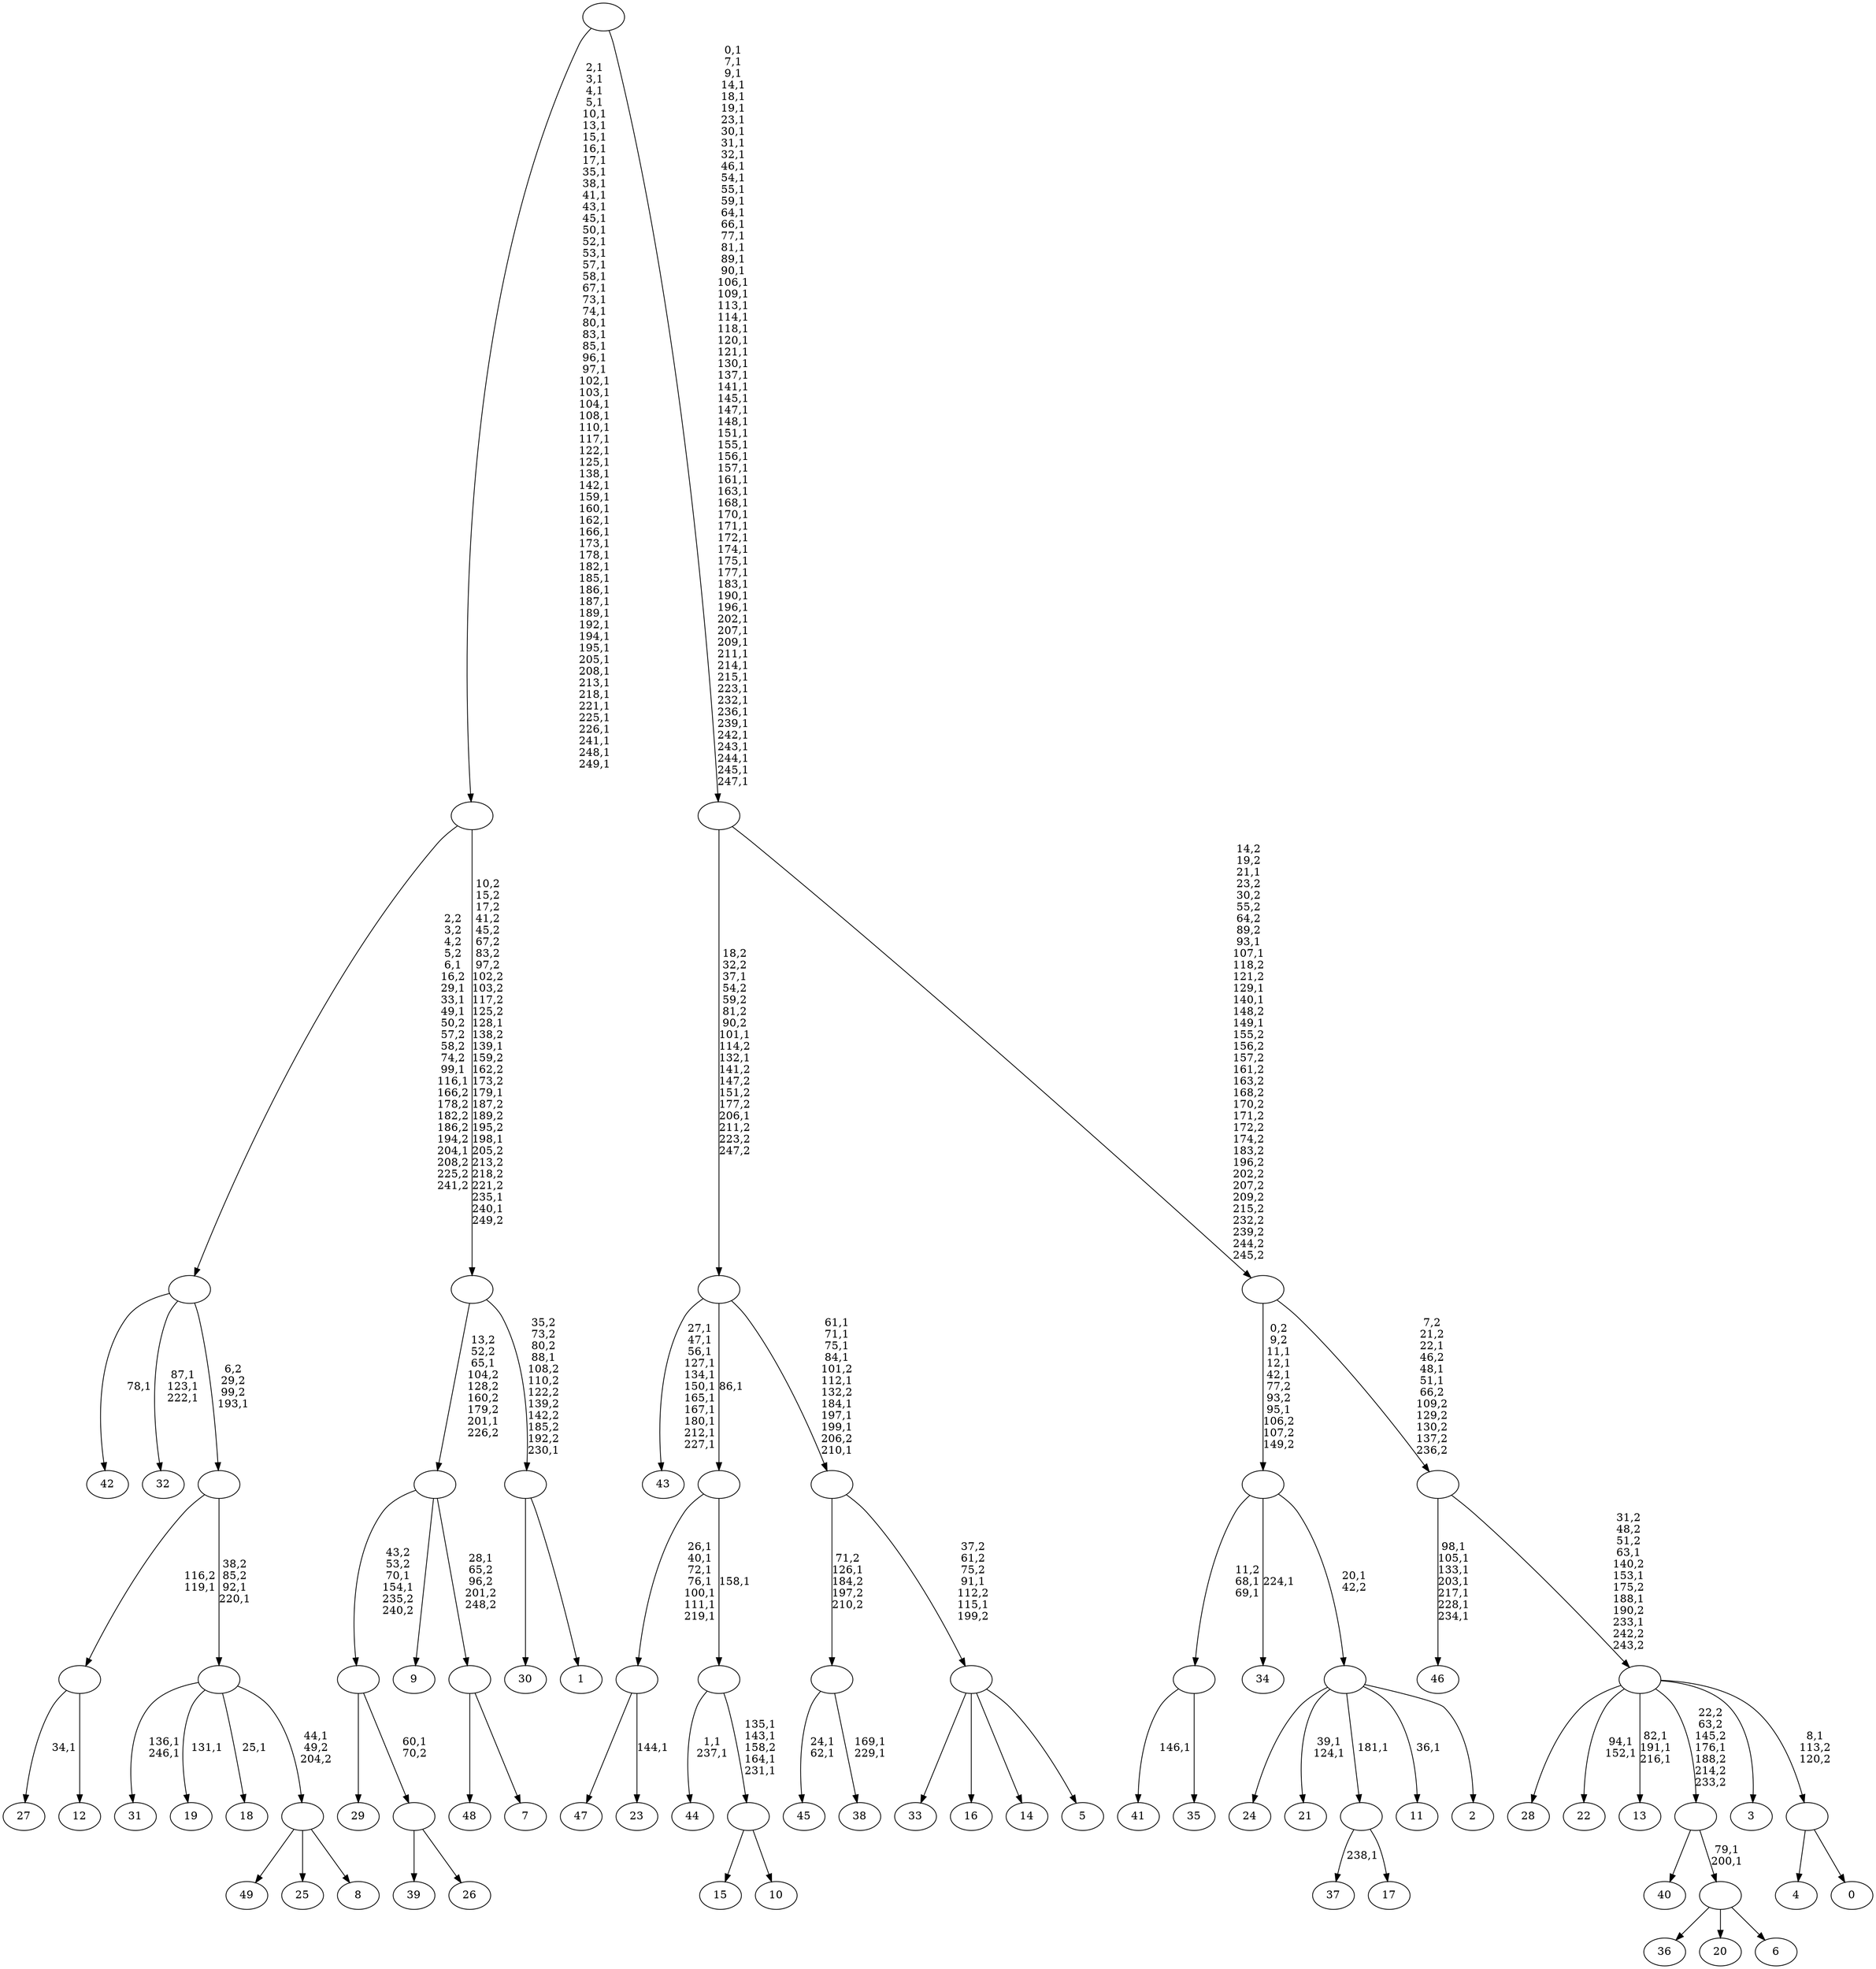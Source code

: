 digraph T {
	300 [label="49"]
	299 [label="48"]
	298 [label="47"]
	297 [label="46"]
	289 [label="45"]
	286 [label="44"]
	283 [label="43"]
	271 [label="42"]
	269 [label="41"]
	267 [label="40"]
	266 [label="39"]
	265 [label="38"]
	262 [label=""]
	261 [label="37"]
	259 [label="36"]
	258 [label="35"]
	257 [label=""]
	255 [label="34"]
	253 [label="33"]
	252 [label="32"]
	248 [label="31"]
	245 [label="30"]
	244 [label="29"]
	243 [label="28"]
	242 [label="27"]
	240 [label="26"]
	239 [label=""]
	238 [label=""]
	236 [label="25"]
	235 [label="24"]
	234 [label="23"]
	232 [label=""]
	225 [label="22"]
	222 [label="21"]
	219 [label="20"]
	218 [label="19"]
	216 [label="18"]
	214 [label="17"]
	213 [label=""]
	212 [label="16"]
	211 [label="15"]
	210 [label="14"]
	209 [label="13"]
	205 [label="12"]
	204 [label=""]
	203 [label="11"]
	201 [label="10"]
	200 [label=""]
	196 [label=""]
	195 [label=""]
	194 [label="9"]
	193 [label="8"]
	192 [label=""]
	191 [label=""]
	189 [label=""]
	188 [label=""]
	181 [label="7"]
	180 [label=""]
	179 [label=""]
	177 [label="6"]
	176 [label=""]
	174 [label=""]
	173 [label="5"]
	172 [label=""]
	170 [label=""]
	161 [label=""]
	157 [label="4"]
	156 [label="3"]
	155 [label="2"]
	154 [label=""]
	153 [label=""]
	149 [label="1"]
	148 [label=""]
	146 [label=""]
	140 [label=""]
	79 [label="0"]
	78 [label=""]
	77 [label=""]
	73 [label=""]
	70 [label=""]
	64 [label=""]
	0 [label=""]
	262 -> 265 [label="169,1\n229,1"]
	262 -> 289 [label="24,1\n62,1"]
	257 -> 269 [label="146,1"]
	257 -> 258 [label=""]
	239 -> 266 [label=""]
	239 -> 240 [label=""]
	238 -> 244 [label=""]
	238 -> 239 [label="60,1\n70,2"]
	232 -> 234 [label="144,1"]
	232 -> 298 [label=""]
	213 -> 261 [label="238,1"]
	213 -> 214 [label=""]
	204 -> 242 [label="34,1"]
	204 -> 205 [label=""]
	200 -> 211 [label=""]
	200 -> 201 [label=""]
	196 -> 200 [label="135,1\n143,1\n158,2\n164,1\n231,1"]
	196 -> 286 [label="1,1\n237,1"]
	195 -> 232 [label="26,1\n40,1\n72,1\n76,1\n100,1\n111,1\n219,1"]
	195 -> 196 [label="158,1"]
	192 -> 300 [label=""]
	192 -> 236 [label=""]
	192 -> 193 [label=""]
	191 -> 216 [label="25,1"]
	191 -> 218 [label="131,1"]
	191 -> 248 [label="136,1\n246,1"]
	191 -> 192 [label="44,1\n49,2\n204,2"]
	189 -> 191 [label="38,2\n85,2\n92,1\n220,1"]
	189 -> 204 [label="116,2\n119,1"]
	188 -> 252 [label="87,1\n123,1\n222,1"]
	188 -> 271 [label="78,1"]
	188 -> 189 [label="6,2\n29,2\n99,2\n193,1"]
	180 -> 299 [label=""]
	180 -> 181 [label=""]
	179 -> 238 [label="43,2\n53,2\n70,1\n154,1\n235,2\n240,2"]
	179 -> 194 [label=""]
	179 -> 180 [label="28,1\n65,2\n96,2\n201,2\n248,2"]
	176 -> 259 [label=""]
	176 -> 219 [label=""]
	176 -> 177 [label=""]
	174 -> 176 [label="79,1\n200,1"]
	174 -> 267 [label=""]
	172 -> 253 [label=""]
	172 -> 212 [label=""]
	172 -> 210 [label=""]
	172 -> 173 [label=""]
	170 -> 172 [label="37,2\n61,2\n75,2\n91,1\n112,2\n115,1\n199,2"]
	170 -> 262 [label="71,2\n126,1\n184,2\n197,2\n210,2"]
	161 -> 170 [label="61,1\n71,1\n75,1\n84,1\n101,2\n112,1\n132,2\n184,1\n197,1\n199,1\n206,2\n210,1"]
	161 -> 283 [label="27,1\n47,1\n56,1\n127,1\n134,1\n150,1\n165,1\n167,1\n180,1\n212,1\n227,1"]
	161 -> 195 [label="86,1"]
	154 -> 203 [label="36,1"]
	154 -> 222 [label="39,1\n124,1"]
	154 -> 235 [label=""]
	154 -> 213 [label="181,1"]
	154 -> 155 [label=""]
	153 -> 255 [label="224,1"]
	153 -> 257 [label="11,2\n68,1\n69,1"]
	153 -> 154 [label="20,1\n42,2"]
	148 -> 245 [label=""]
	148 -> 149 [label=""]
	146 -> 148 [label="35,2\n73,2\n80,2\n88,1\n108,2\n110,2\n122,2\n139,2\n142,2\n185,2\n192,2\n230,1"]
	146 -> 179 [label="13,2\n52,2\n65,1\n104,2\n128,2\n160,2\n179,2\n201,1\n226,2"]
	140 -> 146 [label="10,2\n15,2\n17,2\n41,2\n45,2\n67,2\n83,2\n97,2\n102,2\n103,2\n117,2\n125,2\n128,1\n138,2\n139,1\n159,2\n162,2\n173,2\n179,1\n187,2\n189,2\n195,2\n198,1\n205,2\n213,2\n218,2\n221,2\n235,1\n240,1\n249,2"]
	140 -> 188 [label="2,2\n3,2\n4,2\n5,2\n6,1\n16,2\n29,1\n33,1\n49,1\n50,2\n57,2\n58,2\n74,2\n99,1\n116,1\n166,2\n178,2\n182,2\n186,2\n194,2\n204,1\n208,2\n225,2\n241,2"]
	78 -> 157 [label=""]
	78 -> 79 [label=""]
	77 -> 209 [label="82,1\n191,1\n216,1"]
	77 -> 225 [label="94,1\n152,1"]
	77 -> 243 [label=""]
	77 -> 174 [label="22,2\n63,2\n145,2\n176,1\n188,2\n214,2\n233,2"]
	77 -> 156 [label=""]
	77 -> 78 [label="8,1\n113,2\n120,2"]
	73 -> 77 [label="31,2\n48,2\n51,2\n63,1\n140,2\n153,1\n175,2\n188,1\n190,2\n233,1\n242,2\n243,2"]
	73 -> 297 [label="98,1\n105,1\n133,1\n203,1\n217,1\n228,1\n234,1"]
	70 -> 73 [label="7,2\n21,2\n22,1\n46,2\n48,1\n51,1\n66,2\n109,2\n129,2\n130,2\n137,2\n236,2"]
	70 -> 153 [label="0,2\n9,2\n11,1\n12,1\n42,1\n77,2\n93,2\n95,1\n106,2\n107,2\n149,2"]
	64 -> 70 [label="14,2\n19,2\n21,1\n23,2\n30,2\n55,2\n64,2\n89,2\n93,1\n107,1\n118,2\n121,2\n129,1\n140,1\n148,2\n149,1\n155,2\n156,2\n157,2\n161,2\n163,2\n168,2\n170,2\n171,2\n172,2\n174,2\n183,2\n196,2\n202,2\n207,2\n209,2\n215,2\n232,2\n239,2\n244,2\n245,2"]
	64 -> 161 [label="18,2\n32,2\n37,1\n54,2\n59,2\n81,2\n90,2\n101,1\n114,2\n132,1\n141,2\n147,2\n151,2\n177,2\n206,1\n211,2\n223,2\n247,2"]
	0 -> 64 [label="0,1\n7,1\n9,1\n14,1\n18,1\n19,1\n23,1\n30,1\n31,1\n32,1\n46,1\n54,1\n55,1\n59,1\n64,1\n66,1\n77,1\n81,1\n89,1\n90,1\n106,1\n109,1\n113,1\n114,1\n118,1\n120,1\n121,1\n130,1\n137,1\n141,1\n145,1\n147,1\n148,1\n151,1\n155,1\n156,1\n157,1\n161,1\n163,1\n168,1\n170,1\n171,1\n172,1\n174,1\n175,1\n177,1\n183,1\n190,1\n196,1\n202,1\n207,1\n209,1\n211,1\n214,1\n215,1\n223,1\n232,1\n236,1\n239,1\n242,1\n243,1\n244,1\n245,1\n247,1"]
	0 -> 140 [label="2,1\n3,1\n4,1\n5,1\n10,1\n13,1\n15,1\n16,1\n17,1\n35,1\n38,1\n41,1\n43,1\n45,1\n50,1\n52,1\n53,1\n57,1\n58,1\n67,1\n73,1\n74,1\n80,1\n83,1\n85,1\n96,1\n97,1\n102,1\n103,1\n104,1\n108,1\n110,1\n117,1\n122,1\n125,1\n138,1\n142,1\n159,1\n160,1\n162,1\n166,1\n173,1\n178,1\n182,1\n185,1\n186,1\n187,1\n189,1\n192,1\n194,1\n195,1\n205,1\n208,1\n213,1\n218,1\n221,1\n225,1\n226,1\n241,1\n248,1\n249,1"]
}
